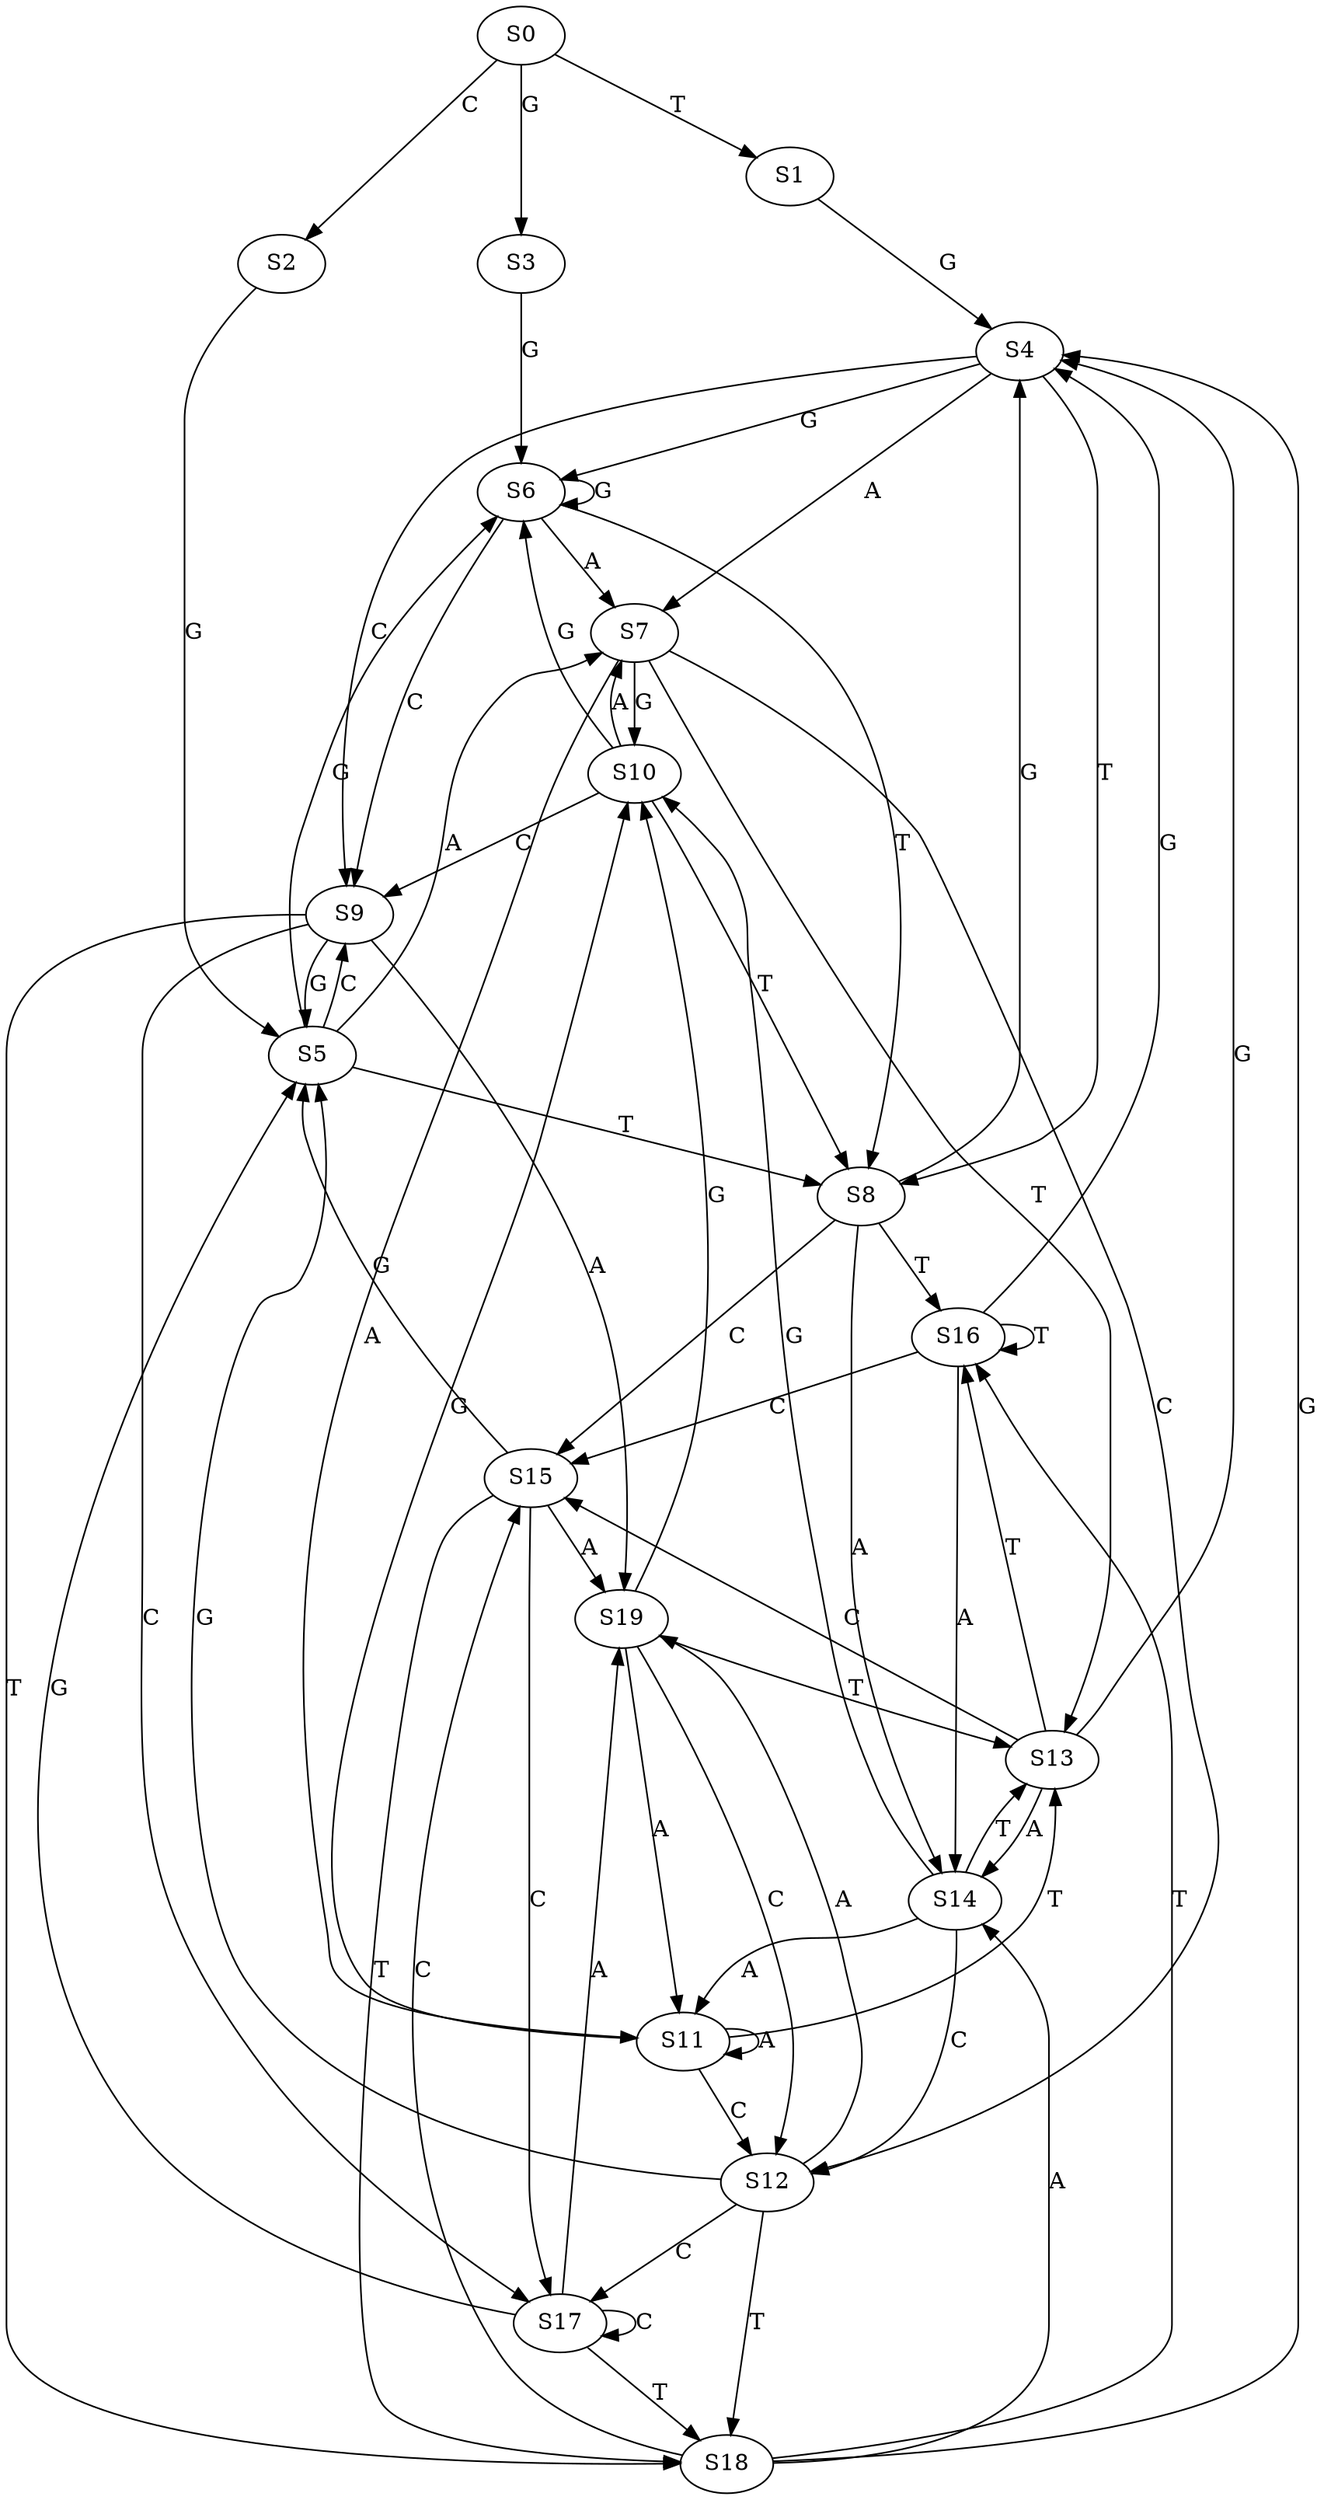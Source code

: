 strict digraph  {
	S0 -> S1 [ label = T ];
	S0 -> S2 [ label = C ];
	S0 -> S3 [ label = G ];
	S1 -> S4 [ label = G ];
	S2 -> S5 [ label = G ];
	S3 -> S6 [ label = G ];
	S4 -> S7 [ label = A ];
	S4 -> S8 [ label = T ];
	S4 -> S9 [ label = C ];
	S4 -> S6 [ label = G ];
	S5 -> S6 [ label = G ];
	S5 -> S8 [ label = T ];
	S5 -> S7 [ label = A ];
	S5 -> S9 [ label = C ];
	S6 -> S7 [ label = A ];
	S6 -> S8 [ label = T ];
	S6 -> S6 [ label = G ];
	S6 -> S9 [ label = C ];
	S7 -> S10 [ label = G ];
	S7 -> S11 [ label = A ];
	S7 -> S12 [ label = C ];
	S7 -> S13 [ label = T ];
	S8 -> S14 [ label = A ];
	S8 -> S15 [ label = C ];
	S8 -> S4 [ label = G ];
	S8 -> S16 [ label = T ];
	S9 -> S17 [ label = C ];
	S9 -> S18 [ label = T ];
	S9 -> S5 [ label = G ];
	S9 -> S19 [ label = A ];
	S10 -> S8 [ label = T ];
	S10 -> S6 [ label = G ];
	S10 -> S7 [ label = A ];
	S10 -> S9 [ label = C ];
	S11 -> S13 [ label = T ];
	S11 -> S12 [ label = C ];
	S11 -> S10 [ label = G ];
	S11 -> S11 [ label = A ];
	S12 -> S19 [ label = A ];
	S12 -> S18 [ label = T ];
	S12 -> S17 [ label = C ];
	S12 -> S5 [ label = G ];
	S13 -> S14 [ label = A ];
	S13 -> S15 [ label = C ];
	S13 -> S16 [ label = T ];
	S13 -> S4 [ label = G ];
	S14 -> S10 [ label = G ];
	S14 -> S13 [ label = T ];
	S14 -> S11 [ label = A ];
	S14 -> S12 [ label = C ];
	S15 -> S18 [ label = T ];
	S15 -> S5 [ label = G ];
	S15 -> S17 [ label = C ];
	S15 -> S19 [ label = A ];
	S16 -> S15 [ label = C ];
	S16 -> S4 [ label = G ];
	S16 -> S16 [ label = T ];
	S16 -> S14 [ label = A ];
	S17 -> S5 [ label = G ];
	S17 -> S17 [ label = C ];
	S17 -> S19 [ label = A ];
	S17 -> S18 [ label = T ];
	S18 -> S4 [ label = G ];
	S18 -> S15 [ label = C ];
	S18 -> S14 [ label = A ];
	S18 -> S16 [ label = T ];
	S19 -> S10 [ label = G ];
	S19 -> S13 [ label = T ];
	S19 -> S12 [ label = C ];
	S19 -> S11 [ label = A ];
}
